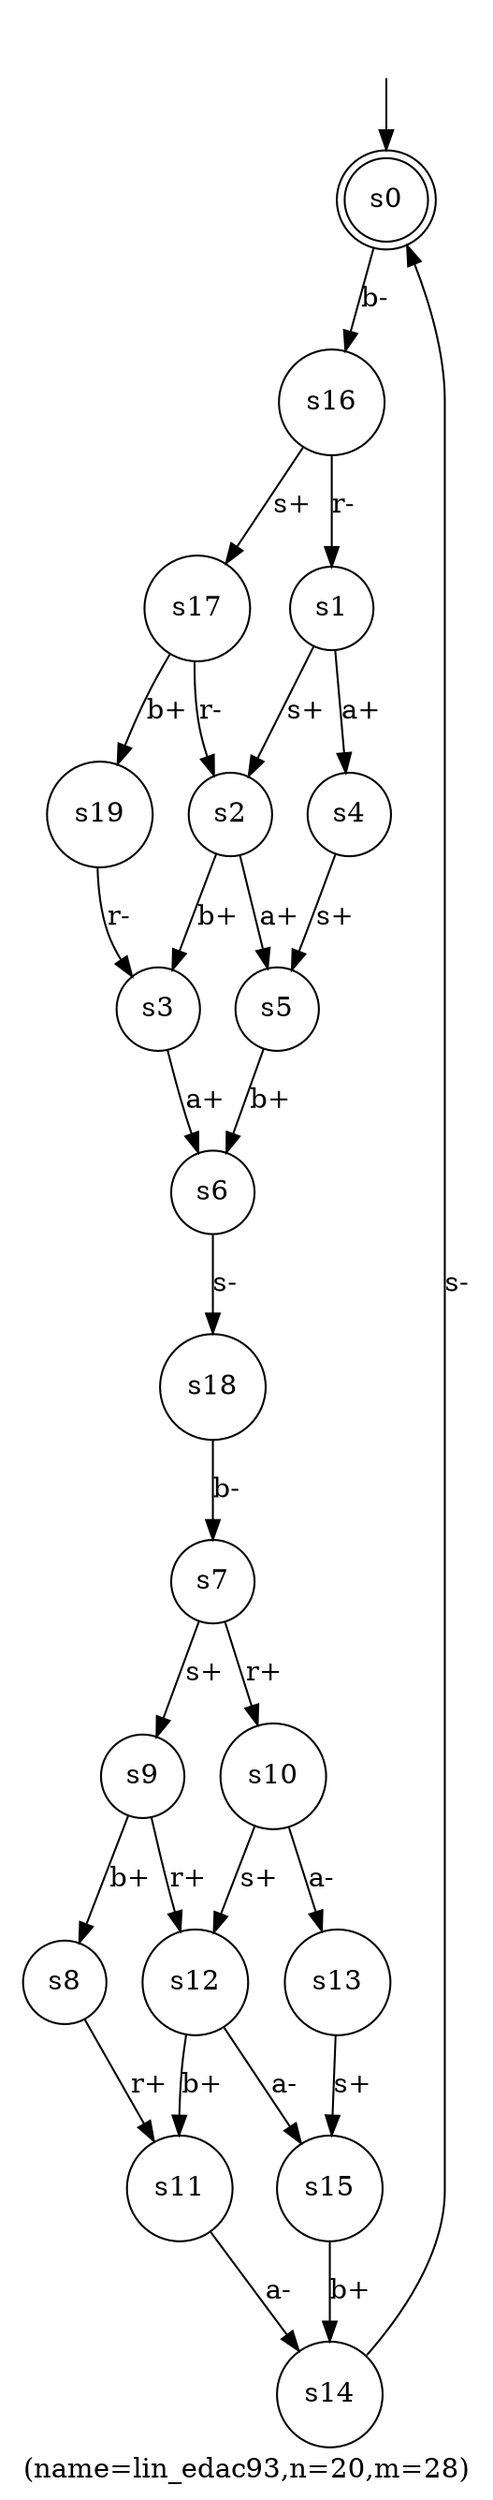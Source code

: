 digraph lin_edac93{
	label="(name=lin_edac93,n=20,m=28)";
	_nil [style = "invis"];
	node [shape = doublecircle]; s0;
	node [shape = circle];
	_nil -> s0;
	s3->s6[label="a+"];
	s2->s5[label="a+"];
	s1->s4[label="a+"];
	s14->s0[label="s-"];
	s6->s18[label="s-"];
	s13->s15[label="s+"];
	s10->s12[label="s+"];
	s7->s9[label="s+"];
	s4->s5[label="s+"];
	s1->s2[label="s+"];
	s16->s17[label="s+"];
	s11->s14[label="a-"];
	s10->s13[label="a-"];
	s12->s15[label="a-"];
	s7->s10[label="r+"];
	s9->s12[label="r+"];
	s8->s11[label="r+"];
	s2->s3[label="b+"];
	s17->s19[label="b+"];
	s9->s8[label="b+"];
	s5->s6[label="b+"];
	s12->s11[label="b+"];
	s15->s14[label="b+"];
	s18->s7[label="b-"];
	s0->s16[label="b-"];
	s17->s2[label="r-"];
	s19->s3[label="r-"];
	s16->s1[label="r-"];
}
